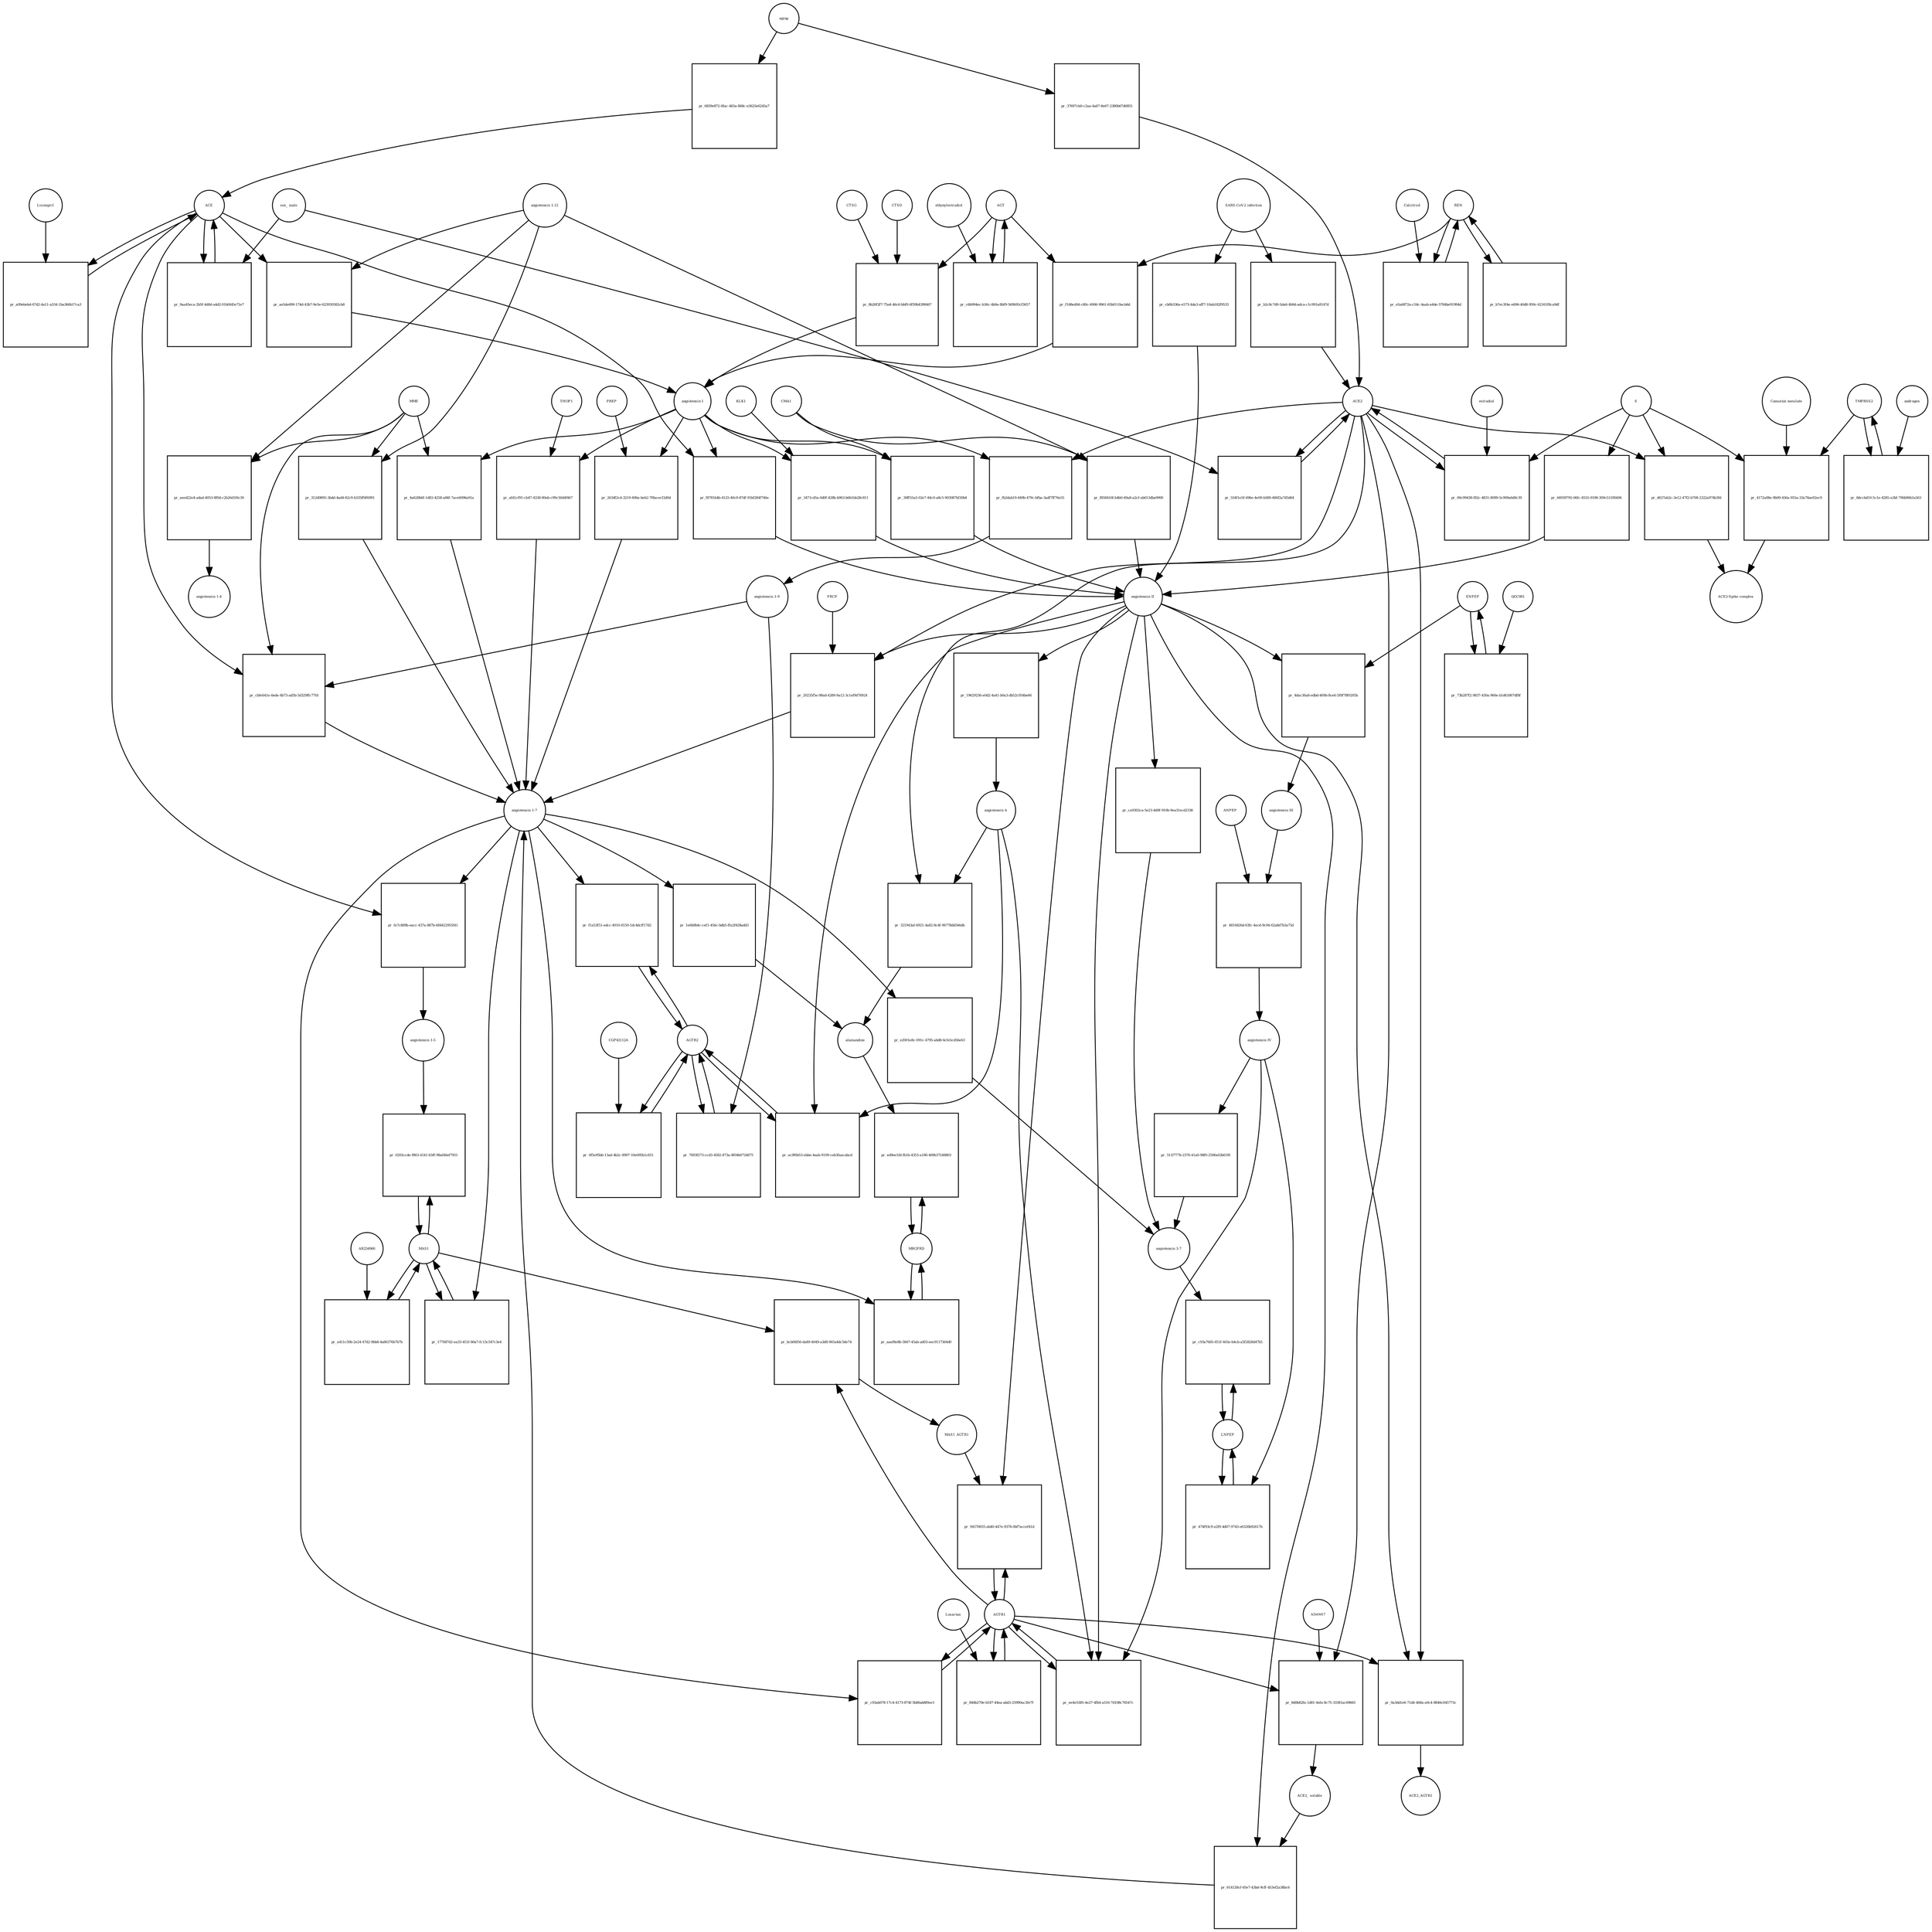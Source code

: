 strict digraph  {
"angiotensin I" [annotation="urn_miriam_obo.chebi_CHEBI%3A2718", bipartite=0, cls="simple chemical", fontsize=4, label="angiotensin I", shape=circle];
"pr_f8781b4b-4125-40c9-87df-91bf284f746e" [annotation="", bipartite=1, cls=process, fontsize=4, label="pr_f8781b4b-4125-40c9-87df-91bf284f746e", shape=square];
"angiotensin II" [annotation="urn_miriam_obo.chebi_CHEBI%3A2718", bipartite=0, cls="simple chemical", fontsize=4, label="angiotensin II", shape=circle];
ACE [annotation="urn_miriam_hgnc_HGNC%3A2707", bipartite=0, cls=macromolecule, fontsize=4, label=ACE, shape=circle];
"pr_fb2dab19-449b-479c-bfba-3adf7ff76e55" [annotation="", bipartite=1, cls=process, fontsize=4, label="pr_fb2dab19-449b-479c-bfba-3adf7ff76e55", shape=square];
"angiotensin 1-9" [annotation="urn_miriam_obo.chebi_CHEBI%3A80128", bipartite=0, cls="simple chemical", fontsize=4, label="angiotensin 1-9", shape=circle];
ACE2 [annotation="urn_miriam_hgnc_HGNC%3A13557", bipartite=0, cls=macromolecule, fontsize=4, label=ACE2, shape=circle];
"pr_cbfe641e-6ede-4b73-ad5b-5d329ffc77fd" [annotation="", bipartite=1, cls=process, fontsize=4, label="pr_cbfe641e-6ede-4b73-ad5b-5d329ffc77fd", shape=square];
"angiotensin 1-7" [annotation="urn_miriam_obo.chebi_CHEBI%3A55438", bipartite=0, cls="simple chemical", fontsize=4, label="angiotensin 1-7", shape=circle];
MME [annotation="urn_miriam_hgnc_HGNC%3A7154", bipartite=0, cls=macromolecule, fontsize=4, label=MME, shape=circle];
"pr_20235f5e-98ad-4289-9a12-3c1ef9d76924" [annotation="", bipartite=1, cls=process, fontsize=4, label="pr_20235f5e-98ad-4289-9a12-3c1ef9d76924", shape=square];
PRCP [annotation="urn_miriam_hgnc_HGNC%3A9344", bipartite=0, cls=macromolecule, fontsize=4, label=PRCP, shape=circle];
"pr_fe7c889b-eacc-437a-887b-684422955f41" [annotation="", bipartite=1, cls=process, fontsize=4, label="pr_fe7c889b-eacc-437a-887b-684422955f41", shape=square];
"angiotensin 1-5" [annotation="urn_miriam_obo.chebi_CHEBI%3A80129", bipartite=0, cls="simple chemical", fontsize=4, label="angiotensin 1-5", shape=circle];
REN [annotation="urn_miriam_hgnc_HGNC%3A9958", bipartite=0, cls=macromolecule, fontsize=4, label=REN, shape=circle];
"pr_e5a6872a-c54c-4aab-a4de-5784be91994d" [annotation="", bipartite=1, cls="omitted process", fontsize=4, label="pr_e5a6872a-c54c-4aab-a4de-5784be91994d", shape=square];
Calcitriol [annotation="urn_miriam_obo.chebi_CHEBI%3A17823", bipartite=0, cls="simple chemical", fontsize=4, label=Calcitriol, shape=circle];
AGT [annotation="urn_miriam_hgnc_HGNC%3A333", bipartite=0, cls=macromolecule, fontsize=4, label=AGT, shape=circle];
"pr_f168ed04-c80c-4906-9961-65b0110acb6d" [annotation="", bipartite=1, cls=process, fontsize=4, label="pr_f168ed04-c80c-4906-9961-65b0110acb6d", shape=square];
"pr_4a628b6f-1d83-4258-a84f-7ace6096a91a" [annotation="", bipartite=1, cls=process, fontsize=4, label="pr_4a628b6f-1d83-4258-a84f-7ace6096a91a", shape=square];
MAS1 [annotation="urn_miriam_hgnc_HGNC%3A6899", bipartite=0, cls=macromolecule, fontsize=4, label=MAS1, shape=circle];
"pr_0203ccde-f863-4141-b5ff-98af46ef7931" [annotation="", bipartite=1, cls=process, fontsize=4, label="pr_0203ccde-f863-4141-b5ff-98af46ef7931", shape=square];
"pr_1e6b9b4c-cef1-456c-bdb5-ffa2f428add3" [annotation="", bipartite=1, cls=process, fontsize=4, label="pr_1e6b9b4c-cef1-456c-bdb5-ffa2f428add3", shape=square];
alamandine [annotation="urn_miriam_pubchem.compound_44192273", bipartite=0, cls="simple chemical", fontsize=4, label=alamandine, shape=circle];
"pr_19629236-e0d2-4a41-b0a3-db52c934be66" [annotation="", bipartite=1, cls=process, fontsize=4, label="pr_19629236-e0d2-4a41-b0a3-db52c934be66", shape=square];
"angiotensin A" [annotation="urn_miriam_kegg.compound_C20970|urn_miriam_pubchem.compound_91691124", bipartite=0, cls="simple chemical", fontsize=4, label="angiotensin A", shape=circle];
"pr_321943af-6921-4a82-8c4f-96778dd546db" [annotation="", bipartite=1, cls=process, fontsize=4, label="pr_321943af-6921-4a82-8c4f-96778dd546db", shape=square];
"pr_4dac36a8-edbd-469b-8ce6-5f0f78f0205b" [annotation="", bipartite=1, cls=process, fontsize=4, label="pr_4dac36a8-edbd-469b-8ce6-5f0f78f0205b", shape=square];
"angiotensin III" [annotation="urn_miriam_obo.chebi_CHEBI%3A89666", bipartite=0, cls="simple chemical", fontsize=4, label="angiotensin III", shape=circle];
ENPEP [annotation="urn_miriam_hgnc_HGNC%3A3355", bipartite=0, cls=macromolecule, fontsize=4, label=ENPEP, shape=circle];
"pr_4810d26d-63fc-4ecd-9c94-62a8d7b3a75d" [annotation="", bipartite=1, cls=process, fontsize=4, label="pr_4810d26d-63fc-4ecd-9c94-62a8d7b3a75d", shape=square];
"angiotensin IV" [annotation="urn_miriam_obo.chebi_CHEBI%3A80127", bipartite=0, cls="simple chemical", fontsize=4, label="angiotensin IV", shape=circle];
"ANPEP " [annotation="urn_miriam_hgnc_HGNC%3A500", bipartite=0, cls=macromolecule, fontsize=4, label="ANPEP ", shape=circle];
AGTR2 [annotation="urn_miriam_hgnc_HGNC%3A338", bipartite=0, cls=macromolecule, fontsize=4, label=AGTR2, shape=circle];
"pr_0f5e95bb-13ad-4b2c-8907-10e095b1c651" [annotation="", bipartite=1, cls=process, fontsize=4, label="pr_0f5e95bb-13ad-4b2c-8907-10e095b1c651", shape=square];
CGP42112A [annotation="urn_miriam_obo.chebi_CHEBI%3A147302", bipartite=0, cls="simple chemical", fontsize=4, label=CGP42112A, shape=circle];
"pr_b7ec3f4e-e696-40d8-959c-62161f8ca9df" [annotation="", bipartite=1, cls=process, fontsize=4, label="pr_b7ec3f4e-e696-40d8-959c-62161f8ca9df", shape=square];
"pr_8d0b82fa-1d81-4efa-8c75-33381ac69665" [annotation="", bipartite=1, cls=process, fontsize=4, label="pr_8d0b82fa-1d81-4efa-8c75-33381ac69665", shape=square];
"ACE2_ soluble" [annotation="urn_miriam_hgnc.symbol_ACE2", bipartite=0, cls=macromolecule, fontsize=4, label="ACE2_ soluble", shape=circle];
ADAM17 [annotation="urn_miriam_hgnc_HGNC%3A195", bipartite=0, cls=macromolecule, fontsize=4, label=ADAM17, shape=circle];
AGTR1 [annotation="urn_miriam_hgnc_HGNC%3A336", bipartite=0, cls=macromolecule, fontsize=4, label=AGTR1, shape=circle];
"pr_ac9f6b53-ebbe-4aab-9109-ceb3faacabcd" [annotation="", bipartite=1, cls=process, fontsize=4, label="pr_ac9f6b53-ebbe-4aab-9109-ceb3faacabcd", shape=square];
"pr_37697cb0-c2aa-4a67-8e67-2380b67d6855" [annotation="", bipartite=1, cls=process, fontsize=4, label="pr_37697cb0-c2aa-4a67-8e67-2380b67d6855", shape=square];
aging [annotation="urn_miriam_obo.go_GO%3A0007568", bipartite=0, cls=phenotype, fontsize=4, label=aging, shape=circle];
MRGPRD [annotation="urn_miriam_hgnc_HGNC%3A29626", bipartite=0, cls=macromolecule, fontsize=4, label=MRGPRD, shape=circle];
"pr_ed9ee1fd-fb1b-4353-a186-469b37248803" [annotation="", bipartite=1, cls=process, fontsize=4, label="pr_ed9ee1fd-fb1b-4353-a186-469b37248803", shape=square];
"pr_614128cf-65e7-43bd-9cff-453ef2a38bc6" [annotation="", bipartite=1, cls=process, fontsize=4, label="pr_614128cf-65e7-43bd-9cff-453ef2a38bc6", shape=square];
"pr_6839e872-0fac-465a-868c-e3625e6245a7" [annotation="", bipartite=1, cls=process, fontsize=4, label="pr_6839e872-0fac-465a-868c-e3625e6245a7", shape=square];
"pr_554f1e5f-696e-4e09-b589-486f2a7d5d64" [annotation="", bipartite=1, cls=process, fontsize=4, label="pr_554f1e5f-696e-4e09-b589-486f2a7d5d64", shape=square];
"sex_ male" [annotation=urn_miriam_mesh_D008297, bipartite=0, cls=phenotype, fontsize=4, label="sex_ male", shape=circle];
"pr_64939795-06fc-4555-9198-309c51595606" [annotation="", bipartite=1, cls=process, fontsize=4, label="pr_64939795-06fc-4555-9198-309c51595606", shape=square];
S [annotation="urn_miriam_uniprot_P0DTC2|urn_miriam_uniprot_P59594", bipartite=0, cls=macromolecule, fontsize=4, label=S, shape=circle];
"pr_9aa45eca-2b5f-4d0d-a4d2-01bf445e71e7" [annotation="", bipartite=1, cls=process, fontsize=4, label="pr_9aa45eca-2b5f-4d0d-a4d2-01bf445e71e7", shape=square];
"pr_ee4e5385-4e27-4fb4-a516-7d108c76547c" [annotation="", bipartite=1, cls=process, fontsize=4, label="pr_ee4e5385-4e27-4fb4-a516-7d108c76547c", shape=square];
"pr_0a3dd1e6-71d4-468a-a9c4-8846c045773c" [annotation="", bipartite=1, cls=process, fontsize=4, label="pr_0a3dd1e6-71d4-468a-a9c4-8846c045773c", shape=square];
ACE2_AGTR1 [annotation=urn_miriam_pubmed_25225202, bipartite=0, cls=complex, fontsize=4, label=ACE2_AGTR1, shape=circle];
"pr_d637ab2c-3e12-47f2-b708-2322a974b3fd" [annotation="", bipartite=1, cls=process, fontsize=4, label="pr_d637ab2c-3e12-47f2-b708-2322a974b3fd", shape=square];
"ACE2-Spike complex" [annotation=urn_miriam_pubmed_32275855, bipartite=0, cls=complex, fontsize=4, label="ACE2-Spike complex", shape=circle];
"pr_cb0b336a-e573-4da3-aff7-10ab182f9533" [annotation="", bipartite=1, cls=process, fontsize=4, label="pr_cb0b336a-e573-4da3-aff7-10ab182f9533", shape=square];
"SARS-CoV-2 infection" [annotation="urn_miriam_taxonomy_2697049|urn_miriam_mesh_C000657245", bipartite=0, cls=phenotype, fontsize=4, label="SARS-CoV-2 infection", shape=circle];
"angiotensin 1-12" [annotation=urn_miriam_pubmed_27465904, bipartite=0, cls="simple chemical", fontsize=4, label="angiotensin 1-12", shape=circle];
"pr_f858416f-b4b0-49a8-a2cf-ab613dba9900" [annotation="", bipartite=1, cls=process, fontsize=4, label="pr_f858416f-b4b0-49a8-a2cf-ab613dba9900", shape=square];
CMA1 [annotation="urn_miriam_hgnc_HGNC%3A2097", bipartite=0, cls=macromolecule, fontsize=4, label=CMA1, shape=circle];
TMPRSS2 [annotation="urn_miriam_hgnc_HGNC%3A11876", bipartite=0, cls=macromolecule, fontsize=4, label=TMPRSS2, shape=circle];
"pr_8dccbd10-5c1e-4285-a3bf-796b96b1a563" [annotation="", bipartite=1, cls="omitted process", fontsize=4, label="pr_8dccbd10-5c1e-4285-a3bf-796b96b1a563", shape=square];
androgen [annotation="urn_miriam_obo.chebi_CHEBI%3A50113", bipartite=0, cls="simple chemical", fontsize=4, label=androgen, shape=circle];
"pr_aeed22e4-adad-4053-8f0d-c2b26d1f6c30" [annotation="", bipartite=1, cls=process, fontsize=4, label="pr_aeed22e4-adad-4053-8f0d-c2b26d1f6c30", shape=square];
"angiotensin 1-4" [annotation=urn_miriam_pubmed_22490446, bipartite=0, cls="simple chemical", fontsize=4, label="angiotensin 1-4", shape=circle];
"pr_bcbf4856-da89-4049-a3d8-965a4dc5de74" [annotation="", bipartite=1, cls=process, fontsize=4, label="pr_bcbf4856-da89-4049-a3d8-965a4dc5de74", shape=square];
MAS1_AGTR1 [annotation=urn_miriam_pubmed_15809376, bipartite=0, cls=complex, fontsize=4, label=MAS1_AGTR1, shape=circle];
"pr_94570655-ab40-447e-9378-0bf7accef41d" [annotation="", bipartite=1, cls=process, fontsize=4, label="pr_94570655-ab40-447e-9378-0bf7accef41d", shape=square];
"pr_a09ebebd-67d2-4a11-a534-1ba366b17ca3" [annotation="", bipartite=1, cls=process, fontsize=4, label="pr_a09ebebd-67d2-4a11-a534-1ba366b17ca3", shape=square];
Lisinopril [annotation="urn_miriam_obo.chebi_CHEBI%3A43755", bipartite=0, cls="simple chemical", fontsize=4, label=Lisinopril, shape=circle];
"pr_ae5de699-174d-43b7-9e5e-623930382cb8" [annotation="", bipartite=1, cls=process, fontsize=4, label="pr_ae5de699-174d-43b7-9e5e-623930382cb8", shape=square];
LNPEP [annotation="urn_miriam_hgnc_HGNC%3A6656", bipartite=0, cls=macromolecule, fontsize=4, label=LNPEP, shape=circle];
"pr_474f93c9-a2f9-4d07-9743-e6326b92617b" [annotation="", bipartite=1, cls=process, fontsize=4, label="pr_474f93c9-a2f9-4d07-9743-e6326b92617b", shape=square];
"pr_312d0895-3bdd-4ad4-82c9-b335ff6f6991" [annotation="", bipartite=1, cls=process, fontsize=4, label="pr_312d0895-3bdd-4ad4-82c9-b335ff6f6991", shape=square];
"pr_a411c50b-2e24-47d2-9bb8-4a86376b7b7b" [annotation="", bipartite=1, cls=process, fontsize=4, label="pr_a411c50b-2e24-47d2-9bb8-4a86376b7b7b", shape=square];
AR234960 [annotation="urn_miriam_pubchem.compound_146025955", bipartite=0, cls="simple chemical", fontsize=4, label=AR234960, shape=circle];
"pr_73b287f2-9837-430a-960e-b1d61867df8f" [annotation="", bipartite=1, cls=process, fontsize=4, label="pr_73b287f2-9837-430a-960e-b1d61867df8f", shape=square];
QGC001 [annotation=urn_miriam_pubmed_24337978, bipartite=0, cls="simple chemical", fontsize=4, label=QGC001, shape=circle];
"pr_8b20f2f7-75a4-46c6-bbf0-6f59b4398467" [annotation="", bipartite=1, cls=process, fontsize=4, label="pr_8b20f2f7-75a4-46c6-bbf0-6f59b4398467", shape=square];
CTSD [annotation="urn_miriam_hgnc_HGNC%3A2529", bipartite=0, cls=macromolecule, fontsize=4, label=CTSD, shape=circle];
CTSG [annotation="urn_miriam_hgnc_HGNC%3A2532", bipartite=0, cls=macromolecule, fontsize=4, label=CTSG, shape=circle];
"pr_30ff55a5-02e7-44c0-a8c5-903087bf30b4" [annotation="", bipartite=1, cls=process, fontsize=4, label="pr_30ff55a5-02e7-44c0-a8c5-903087bf30b4", shape=square];
"pr_3471cd5a-0d0f-428b-b963-b6b1bb28c811" [annotation="", bipartite=1, cls=process, fontsize=4, label="pr_3471cd5a-0d0f-428b-b963-b6b1bb28c811", shape=square];
KLK1 [annotation="urn_miriam_hgnc_HGNC%3A6357", bipartite=0, cls=macromolecule, fontsize=4, label=KLK1, shape=circle];
"pr_afd1cf91-cb47-4338-80eb-c99c50d4f467" [annotation="", bipartite=1, cls=process, fontsize=4, label="pr_afd1cf91-cb47-4338-80eb-c99c50d4f467", shape=square];
THOP1 [annotation="urn_miriam_hgnc_HGNC%3A11793", bipartite=0, cls=macromolecule, fontsize=4, label=THOP1, shape=circle];
"pr_2634f2cd-3219-496a-beb2-7f8acecf2d0d" [annotation="", bipartite=1, cls=process, fontsize=4, label="pr_2634f2cd-3219-496a-beb2-7f8acecf2d0d", shape=square];
PREP [annotation="urn_miriam_hgnc_HGNC%3A9358", bipartite=0, cls=macromolecule, fontsize=4, label=PREP, shape=circle];
"pr_846b270e-b187-44ea-abd3-25990ac3fe7f" [annotation="", bipartite=1, cls=process, fontsize=4, label="pr_846b270e-b187-44ea-abd3-25990ac3fe7f", shape=square];
Losartan [annotation="urn_miriam_obo.chebi_CHEBI%3A6541", bipartite=0, cls="simple chemical", fontsize=4, label=Losartan, shape=circle];
"pr_c93ab078-17c4-4173-874f-5b86ab8f0ee1" [annotation="", bipartite=1, cls=process, fontsize=4, label="pr_c93ab078-17c4-4173-874f-5b86ab8f0ee1", shape=square];
"pr_f1a53f51-edcc-4910-8150-1dc4dcff17d2" [annotation="", bipartite=1, cls=process, fontsize=4, label="pr_f1a53f51-edcc-4910-8150-1dc4dcff17d2", shape=square];
"pr_7693f273-ccd3-4582-873a-8f04b0724875" [annotation="", bipartite=1, cls=process, fontsize=4, label="pr_7693f273-ccd3-4582-873a-8f04b0724875", shape=square];
"pr_177687d2-ea33-451f-80a7-fc13c547c3e4" [annotation="", bipartite=1, cls=process, fontsize=4, label="pr_177687d2-ea33-451f-80a7-fc13c547c3e4", shape=square];
"pr_aaef8e8b-5847-45ab-ad03-eec9117364d0" [annotation="", bipartite=1, cls=process, fontsize=4, label="pr_aaef8e8b-5847-45ab-ad03-eec9117364d0", shape=square];
"pr_e2001e8c-091c-4795-abd8-6cfe5cd56e63" [annotation="", bipartite=1, cls=process, fontsize=4, label="pr_e2001e8c-091c-4795-abd8-6cfe5cd56e63", shape=square];
"angiotensin 3-7" [annotation=urn_miriam_pubmed_30934934, bipartite=0, cls="simple chemical", fontsize=4, label="angiotensin 3-7", shape=circle];
"pr_ca9302ca-5e23-4d9f-910b-9ea31ecd2336" [annotation="", bipartite=1, cls=process, fontsize=4, label="pr_ca9302ca-5e23-4d9f-910b-9ea31ecd2336", shape=square];
"pr_511f777b-2376-41a0-98f0-2506a02b61f6" [annotation="", bipartite=1, cls=process, fontsize=4, label="pr_511f777b-2376-41a0-98f0-2506a02b61f6", shape=square];
"pr_4172a08e-9b09-456a-955a-33a78ae92ec9" [annotation="", bipartite=1, cls="omitted process", fontsize=4, label="pr_4172a08e-9b09-456a-955a-33a78ae92ec9", shape=square];
"Camostat mesilate" [annotation="urn_miriam_obo.chebi_CHEBI%3A135632", bipartite=0, cls="simple chemical", fontsize=4, label="Camostat mesilate", shape=circle];
"pr_c93a7665-651f-403e-b4cb-a5f2828d47b5" [annotation="", bipartite=1, cls=process, fontsize=4, label="pr_c93a7665-651f-403e-b4cb-a5f2828d47b5", shape=square];
"pr_00c99438-f82c-4831-8099-5c909a6d9c39" [annotation="", bipartite=1, cls="omitted process", fontsize=4, label="pr_00c99438-f82c-4831-8099-5c909a6d9c39", shape=square];
estradiol [annotation="urn_miriam_obo.chebi_CHEBI%3A16469", bipartite=0, cls="simple chemical", fontsize=4, label=estradiol, shape=circle];
"pr_c6b994ec-b36c-4b9a-8bf9-569b93cf3657" [annotation="", bipartite=1, cls="omitted process", fontsize=4, label="pr_c6b994ec-b36c-4b9a-8bf9-569b93cf3657", shape=square];
ethynylestradiol [annotation="urn_miriam_obo.chebi_CHEBI%3A4903", bipartite=0, cls="simple chemical", fontsize=4, label=ethynylestradiol, shape=circle];
"pr_b2c8c7d9-5da6-4b9d-adca-c1c991a8147d" [annotation="", bipartite=1, cls=process, fontsize=4, label="pr_b2c8c7d9-5da6-4b9d-adca-c1c991a8147d", shape=square];
"angiotensin I" -> "pr_f8781b4b-4125-40c9-87df-91bf284f746e"  [annotation="", interaction_type=consumption];
"angiotensin I" -> "pr_fb2dab19-449b-479c-bfba-3adf7ff76e55"  [annotation="", interaction_type=consumption];
"angiotensin I" -> "pr_4a628b6f-1d83-4258-a84f-7ace6096a91a"  [annotation="", interaction_type=consumption];
"angiotensin I" -> "pr_30ff55a5-02e7-44c0-a8c5-903087bf30b4"  [annotation="", interaction_type=consumption];
"angiotensin I" -> "pr_3471cd5a-0d0f-428b-b963-b6b1bb28c811"  [annotation="", interaction_type=consumption];
"angiotensin I" -> "pr_afd1cf91-cb47-4338-80eb-c99c50d4f467"  [annotation="", interaction_type=consumption];
"angiotensin I" -> "pr_2634f2cd-3219-496a-beb2-7f8acecf2d0d"  [annotation="", interaction_type=consumption];
"pr_f8781b4b-4125-40c9-87df-91bf284f746e" -> "angiotensin II"  [annotation="", interaction_type=production];
"angiotensin II" -> "pr_20235f5e-98ad-4289-9a12-3c1ef9d76924"  [annotation="", interaction_type=consumption];
"angiotensin II" -> "pr_19629236-e0d2-4a41-b0a3-db52c934be66"  [annotation="", interaction_type=consumption];
"angiotensin II" -> "pr_4dac36a8-edbd-469b-8ce6-5f0f78f0205b"  [annotation="", interaction_type=consumption];
"angiotensin II" -> "pr_ac9f6b53-ebbe-4aab-9109-ceb3faacabcd"  [annotation="urn_miriam_pubmed_17630322|urn_miriam_taxonomy_9606|urn_miriam_pubmed_17138938", interaction_type=stimulation];
"angiotensin II" -> "pr_614128cf-65e7-43bd-9cff-453ef2a38bc6"  [annotation="", interaction_type=consumption];
"angiotensin II" -> "pr_ee4e5385-4e27-4fb4-a516-7d108c76547c"  [annotation="urn_miriam_pubmed_26497614|urn_miriam_taxonomy_10116|urn_miriam_pubmed_17630322|urn_miriam_pubmed_32333398|urn_miriam_pubmed_17138938|urn_miriam_taxonomy_9606", interaction_type=stimulation];
"angiotensin II" -> "pr_0a3dd1e6-71d4-468a-a9c4-8846c045773c"  [annotation="urn_miriam_pubmed_25225202|urn_miriam_taxonomy_9606", interaction_type=inhibition];
"angiotensin II" -> "pr_94570655-ab40-447e-9378-0bf7accef41d"  [annotation="urn_miriam_pubmed_15809376|urn_miriam_taxonomy_9606", interaction_type=stimulation];
"angiotensin II" -> "pr_ca9302ca-5e23-4d9f-910b-9ea31ecd2336"  [annotation="", interaction_type=consumption];
ACE -> "pr_f8781b4b-4125-40c9-87df-91bf284f746e"  [annotation="urn_miriam_taxonomy_9606|urn_miriam_pubmed_10969042", interaction_type=catalysis];
ACE -> "pr_cbfe641e-6ede-4b73-ad5b-5d329ffc77fd"  [annotation="urn_miriam_pubmed_15283675|urn_miriam_taxonomy_9606", interaction_type=catalysis];
ACE -> "pr_fe7c889b-eacc-437a-887b-684422955f41"  [annotation="urn_miriam_pubmed_10969042|urn_miriam_taxonomy_9606", interaction_type=catalysis];
ACE -> "pr_9aa45eca-2b5f-4d0d-a4d2-01bf445e71e7"  [annotation="", interaction_type=consumption];
ACE -> "pr_a09ebebd-67d2-4a11-a534-1ba366b17ca3"  [annotation="", interaction_type=consumption];
ACE -> "pr_ae5de699-174d-43b7-9e5e-623930382cb8"  [annotation="urn_miriam_pubmed_22490446|urn_miriam_taxonomy_10116", interaction_type=catalysis];
"pr_fb2dab19-449b-479c-bfba-3adf7ff76e55" -> "angiotensin 1-9"  [annotation="", interaction_type=production];
"angiotensin 1-9" -> "pr_cbfe641e-6ede-4b73-ad5b-5d329ffc77fd"  [annotation="", interaction_type=consumption];
"angiotensin 1-9" -> "pr_7693f273-ccd3-4582-873a-8f04b0724875"  [annotation="urn_miriam_pubmed_30048754|urn_miriam_taxonomy_10116", interaction_type=stimulation];
ACE2 -> "pr_fb2dab19-449b-479c-bfba-3adf7ff76e55"  [annotation="urn_miriam_pubmed_10969042|urn_miriam_taxonomy_9606", interaction_type=catalysis];
ACE2 -> "pr_20235f5e-98ad-4289-9a12-3c1ef9d76924"  [annotation="urn_miriam_taxonomy_10090|urn_miriam_pubmed_23392115", interaction_type=catalysis];
ACE2 -> "pr_321943af-6921-4a82-8c4f-96778dd546db"  [annotation="urn_miriam_pubmed_23446738|urn_miriam_taxonomy_9606", interaction_type=catalysis];
ACE2 -> "pr_8d0b82fa-1d81-4efa-8c75-33381ac69665"  [annotation="", interaction_type=consumption];
ACE2 -> "pr_554f1e5f-696e-4e09-b589-486f2a7d5d64"  [annotation="", interaction_type=consumption];
ACE2 -> "pr_0a3dd1e6-71d4-468a-a9c4-8846c045773c"  [annotation="", interaction_type=consumption];
ACE2 -> "pr_d637ab2c-3e12-47f2-b708-2322a974b3fd"  [annotation="", interaction_type=consumption];
ACE2 -> "pr_00c99438-f82c-4831-8099-5c909a6d9c39"  [annotation="", interaction_type=consumption];
"pr_cbfe641e-6ede-4b73-ad5b-5d329ffc77fd" -> "angiotensin 1-7"  [annotation="", interaction_type=production];
"angiotensin 1-7" -> "pr_fe7c889b-eacc-437a-887b-684422955f41"  [annotation="", interaction_type=consumption];
"angiotensin 1-7" -> "pr_1e6b9b4c-cef1-456c-bdb5-ffa2f428add3"  [annotation="", interaction_type=consumption];
"angiotensin 1-7" -> "pr_c93ab078-17c4-4173-874f-5b86ab8f0ee1"  [annotation="urn_miriam_pubmed_29928987|urn_miriam_taxonomy_9606", interaction_type=inhibition];
"angiotensin 1-7" -> "pr_f1a53f51-edcc-4910-8150-1dc4dcff17d2"  [annotation="urn_miriam_pubmed_15767466|urn_miriam_taxonomy_10116", interaction_type=stimulation];
"angiotensin 1-7" -> "pr_177687d2-ea33-451f-80a7-fc13c547c3e4"  [annotation="urn_miriam_pubmed_27217404|urn_miriam_taxonomy_9606", interaction_type=stimulation];
"angiotensin 1-7" -> "pr_aaef8e8b-5847-45ab-ad03-eec9117364d0"  [annotation="urn_miriam_pubmed_27217404|urn_miriam_taxonomy_9606", interaction_type=stimulation];
"angiotensin 1-7" -> "pr_e2001e8c-091c-4795-abd8-6cfe5cd56e63"  [annotation="", interaction_type=consumption];
MME -> "pr_cbfe641e-6ede-4b73-ad5b-5d329ffc77fd"  [annotation="urn_miriam_pubmed_15283675|urn_miriam_taxonomy_9606", interaction_type=catalysis];
MME -> "pr_4a628b6f-1d83-4258-a84f-7ace6096a91a"  [annotation="urn_miriam_taxonomy_9606|urn_miriam_pubmed_15283675", interaction_type=catalysis];
MME -> "pr_aeed22e4-adad-4053-8f0d-c2b26d1f6c30"  [annotation="urn_miriam_pubmed_22490446|urn_miriam_taxonomy_10116", interaction_type=catalysis];
MME -> "pr_312d0895-3bdd-4ad4-82c9-b335ff6f6991"  [annotation="urn_miriam_pubmed_22490446|urn_miriam_taxonomy_10116", interaction_type=catalysis];
"pr_20235f5e-98ad-4289-9a12-3c1ef9d76924" -> "angiotensin 1-7"  [annotation="", interaction_type=production];
PRCP -> "pr_20235f5e-98ad-4289-9a12-3c1ef9d76924"  [annotation="urn_miriam_taxonomy_10090|urn_miriam_pubmed_23392115", interaction_type=catalysis];
"pr_fe7c889b-eacc-437a-887b-684422955f41" -> "angiotensin 1-5"  [annotation="", interaction_type=production];
"angiotensin 1-5" -> "pr_0203ccde-f863-4141-b5ff-98af46ef7931"  [annotation="urn_miriam_pubmed_27660028|urn_miriam_taxonomy_10116", interaction_type=stimulation];
REN -> "pr_e5a6872a-c54c-4aab-a4de-5784be91994d"  [annotation="", interaction_type=consumption];
REN -> "pr_f168ed04-c80c-4906-9961-65b0110acb6d"  [annotation="urn_miriam_pubmed_10585461|urn_miriam_taxonomy_9606", interaction_type=catalysis];
REN -> "pr_b7ec3f4e-e696-40d8-959c-62161f8ca9df"  [annotation="", interaction_type=consumption];
"pr_e5a6872a-c54c-4aab-a4de-5784be91994d" -> REN  [annotation="", interaction_type=production];
Calcitriol -> "pr_e5a6872a-c54c-4aab-a4de-5784be91994d"  [annotation="urn_miriam_pubmed_12122115|urn_miriam_taxonomy_10090", interaction_type=inhibition];
AGT -> "pr_f168ed04-c80c-4906-9961-65b0110acb6d"  [annotation="", interaction_type=consumption];
AGT -> "pr_8b20f2f7-75a4-46c6-bbf0-6f59b4398467"  [annotation="", interaction_type=consumption];
AGT -> "pr_c6b994ec-b36c-4b9a-8bf9-569b93cf3657"  [annotation="", interaction_type=consumption];
"pr_f168ed04-c80c-4906-9961-65b0110acb6d" -> "angiotensin I"  [annotation="", interaction_type=production];
"pr_4a628b6f-1d83-4258-a84f-7ace6096a91a" -> "angiotensin 1-7"  [annotation="", interaction_type=production];
MAS1 -> "pr_0203ccde-f863-4141-b5ff-98af46ef7931"  [annotation="", interaction_type=consumption];
MAS1 -> "pr_bcbf4856-da89-4049-a3d8-965a4dc5de74"  [annotation="", interaction_type=consumption];
MAS1 -> "pr_a411c50b-2e24-47d2-9bb8-4a86376b7b7b"  [annotation="", interaction_type=consumption];
MAS1 -> "pr_177687d2-ea33-451f-80a7-fc13c547c3e4"  [annotation="", interaction_type=consumption];
"pr_0203ccde-f863-4141-b5ff-98af46ef7931" -> MAS1  [annotation="", interaction_type=production];
"pr_1e6b9b4c-cef1-456c-bdb5-ffa2f428add3" -> alamandine  [annotation="", interaction_type=production];
alamandine -> "pr_ed9ee1fd-fb1b-4353-a186-469b37248803"  [annotation="urn_miriam_pubmed_23446738|urn_miriam_taxonomy_9606", interaction_type=stimulation];
"pr_19629236-e0d2-4a41-b0a3-db52c934be66" -> "angiotensin A"  [annotation="", interaction_type=production];
"angiotensin A" -> "pr_321943af-6921-4a82-8c4f-96778dd546db"  [annotation="", interaction_type=consumption];
"angiotensin A" -> "pr_ac9f6b53-ebbe-4aab-9109-ceb3faacabcd"  [annotation="urn_miriam_pubmed_17630322|urn_miriam_taxonomy_9606|urn_miriam_pubmed_17138938", interaction_type=stimulation];
"angiotensin A" -> "pr_ee4e5385-4e27-4fb4-a516-7d108c76547c"  [annotation="urn_miriam_pubmed_26497614|urn_miriam_taxonomy_10116|urn_miriam_pubmed_17630322|urn_miriam_pubmed_32333398|urn_miriam_pubmed_17138938|urn_miriam_taxonomy_9606", interaction_type=stimulation];
"pr_321943af-6921-4a82-8c4f-96778dd546db" -> alamandine  [annotation="", interaction_type=production];
"pr_4dac36a8-edbd-469b-8ce6-5f0f78f0205b" -> "angiotensin III"  [annotation="", interaction_type=production];
"angiotensin III" -> "pr_4810d26d-63fc-4ecd-9c94-62a8d7b3a75d"  [annotation="", interaction_type=consumption];
ENPEP -> "pr_4dac36a8-edbd-469b-8ce6-5f0f78f0205b"  [annotation="urn_miriam_pubmed_8876246|urn_miriam_taxonomy_10090", interaction_type=catalysis];
ENPEP -> "pr_73b287f2-9837-430a-960e-b1d61867df8f"  [annotation="", interaction_type=consumption];
"pr_4810d26d-63fc-4ecd-9c94-62a8d7b3a75d" -> "angiotensin IV"  [annotation="", interaction_type=production];
"angiotensin IV" -> "pr_ee4e5385-4e27-4fb4-a516-7d108c76547c"  [annotation="urn_miriam_pubmed_26497614|urn_miriam_taxonomy_10116|urn_miriam_pubmed_17630322|urn_miriam_pubmed_32333398|urn_miriam_pubmed_17138938|urn_miriam_taxonomy_9606", interaction_type=stimulation];
"angiotensin IV" -> "pr_474f93c9-a2f9-4d07-9743-e6326b92617b"  [annotation="urn_miriam_pubmed_11707427|urn_miriam_taxonomy_9606", interaction_type=stimulation];
"angiotensin IV" -> "pr_511f777b-2376-41a0-98f0-2506a02b61f6"  [annotation="", interaction_type=consumption];
"ANPEP " -> "pr_4810d26d-63fc-4ecd-9c94-62a8d7b3a75d"  [annotation="urn_miriam_pubmed_8876246|urn_miriam_taxonomy_10090", interaction_type=catalysis];
AGTR2 -> "pr_0f5e95bb-13ad-4b2c-8907-10e095b1c651"  [annotation="", interaction_type=consumption];
AGTR2 -> "pr_ac9f6b53-ebbe-4aab-9109-ceb3faacabcd"  [annotation="", interaction_type=consumption];
AGTR2 -> "pr_f1a53f51-edcc-4910-8150-1dc4dcff17d2"  [annotation="", interaction_type=consumption];
AGTR2 -> "pr_7693f273-ccd3-4582-873a-8f04b0724875"  [annotation="", interaction_type=consumption];
"pr_0f5e95bb-13ad-4b2c-8907-10e095b1c651" -> AGTR2  [annotation="", interaction_type=production];
CGP42112A -> "pr_0f5e95bb-13ad-4b2c-8907-10e095b1c651"  [annotation="urn_miriam_pubmed_25014541|urn_miriam_taxonomy_9606", interaction_type=stimulation];
"pr_b7ec3f4e-e696-40d8-959c-62161f8ca9df" -> REN  [annotation="", interaction_type=production];
"pr_8d0b82fa-1d81-4efa-8c75-33381ac69665" -> "ACE2_ soluble"  [annotation="", interaction_type=production];
"ACE2_ soluble" -> "pr_614128cf-65e7-43bd-9cff-453ef2a38bc6"  [annotation="urn_miriam_pubmed_28512108|urn_miriam_taxonomy_9606", interaction_type=stimulation];
ADAM17 -> "pr_8d0b82fa-1d81-4efa-8c75-33381ac69665"  [annotation="urn_miriam_pubmed_24227843|urn_miriam_taxonomy_9606|urn_miriam_pubmed_32333398|urn_miriam_pubmed_28512108", interaction_type=catalysis];
AGTR1 -> "pr_8d0b82fa-1d81-4efa-8c75-33381ac69665"  [annotation="urn_miriam_pubmed_24227843|urn_miriam_taxonomy_9606|urn_miriam_pubmed_32333398|urn_miriam_pubmed_28512108", interaction_type=stimulation];
AGTR1 -> "pr_ee4e5385-4e27-4fb4-a516-7d108c76547c"  [annotation="", interaction_type=consumption];
AGTR1 -> "pr_0a3dd1e6-71d4-468a-a9c4-8846c045773c"  [annotation="", interaction_type=consumption];
AGTR1 -> "pr_bcbf4856-da89-4049-a3d8-965a4dc5de74"  [annotation="", interaction_type=consumption];
AGTR1 -> "pr_94570655-ab40-447e-9378-0bf7accef41d"  [annotation="", interaction_type=consumption];
AGTR1 -> "pr_846b270e-b187-44ea-abd3-25990ac3fe7f"  [annotation="", interaction_type=consumption];
AGTR1 -> "pr_c93ab078-17c4-4173-874f-5b86ab8f0ee1"  [annotation="", interaction_type=consumption];
"pr_ac9f6b53-ebbe-4aab-9109-ceb3faacabcd" -> AGTR2  [annotation="", interaction_type=production];
"pr_37697cb0-c2aa-4a67-8e67-2380b67d6855" -> ACE2  [annotation="", interaction_type=production];
aging -> "pr_37697cb0-c2aa-4a67-8e67-2380b67d6855"  [annotation="urn_miriam_pubmed_20689271|urn_miriam_taxonomy_10116", interaction_type=inhibition];
aging -> "pr_6839e872-0fac-465a-868c-e3625e6245a7"  [annotation="urn_miriam_pubmed_20689271|urn_miriam_taxonomy_10116", interaction_type=stimulation];
MRGPRD -> "pr_ed9ee1fd-fb1b-4353-a186-469b37248803"  [annotation="", interaction_type=consumption];
MRGPRD -> "pr_aaef8e8b-5847-45ab-ad03-eec9117364d0"  [annotation="", interaction_type=consumption];
"pr_ed9ee1fd-fb1b-4353-a186-469b37248803" -> MRGPRD  [annotation="", interaction_type=production];
"pr_614128cf-65e7-43bd-9cff-453ef2a38bc6" -> "angiotensin 1-7"  [annotation="", interaction_type=production];
"pr_6839e872-0fac-465a-868c-e3625e6245a7" -> ACE  [annotation="", interaction_type=production];
"pr_554f1e5f-696e-4e09-b589-486f2a7d5d64" -> ACE2  [annotation="", interaction_type=production];
"sex_ male" -> "pr_554f1e5f-696e-4e09-b589-486f2a7d5d64"  [annotation="urn_miriam_pubmed_26171856|urn_miriam_taxonomy_10116", interaction_type=stimulation];
"sex_ male" -> "pr_9aa45eca-2b5f-4d0d-a4d2-01bf445e71e7"  [annotation="urn_miriam_pubmed_26171856|urn_miriam_taxonomy_10116", interaction_type=stimulation];
"pr_64939795-06fc-4555-9198-309c51595606" -> "angiotensin II"  [annotation="", interaction_type=production];
S -> "pr_64939795-06fc-4555-9198-309c51595606"  [annotation="urn_miriam_pubmed_16007097|urn_miriam_taxonomy_10090|urn_miriam_uniprot_P59594", interaction_type=stimulation];
S -> "pr_d637ab2c-3e12-47f2-b708-2322a974b3fd"  [annotation="", interaction_type=consumption];
S -> "pr_4172a08e-9b09-456a-955a-33a78ae92ec9"  [annotation="", interaction_type=consumption];
S -> "pr_00c99438-f82c-4831-8099-5c909a6d9c39"  [annotation="urn_miriam_pubmed_32432918|urn_miriam_taxonomy_9606|urn_miriam_pubmed_19864379|urn_miriam_uniprot_P59594", interaction_type=inhibition];
"pr_9aa45eca-2b5f-4d0d-a4d2-01bf445e71e7" -> ACE  [annotation="", interaction_type=production];
"pr_ee4e5385-4e27-4fb4-a516-7d108c76547c" -> AGTR1  [annotation="", interaction_type=production];
"pr_0a3dd1e6-71d4-468a-a9c4-8846c045773c" -> ACE2_AGTR1  [annotation="", interaction_type=production];
"pr_d637ab2c-3e12-47f2-b708-2322a974b3fd" -> "ACE2-Spike complex"  [annotation="", interaction_type=production];
"pr_cb0b336a-e573-4da3-aff7-10ab182f9533" -> "angiotensin II"  [annotation="", interaction_type=production];
"SARS-CoV-2 infection" -> "pr_cb0b336a-e573-4da3-aff7-10ab182f9533"  [annotation="urn_miriam_pubmed_32048163|urn_miriam_taxonomy_9606", interaction_type=stimulation];
"SARS-CoV-2 infection" -> "pr_b2c8c7d9-5da6-4b9d-adca-c1c991a8147d"  [annotation="urn_miriam_pubmed_32408336|urn_miriam_taxonomy_9606", interaction_type=inhibition];
"angiotensin 1-12" -> "pr_f858416f-b4b0-49a8-a2cf-ab613dba9900"  [annotation="", interaction_type=consumption];
"angiotensin 1-12" -> "pr_aeed22e4-adad-4053-8f0d-c2b26d1f6c30"  [annotation="", interaction_type=consumption];
"angiotensin 1-12" -> "pr_ae5de699-174d-43b7-9e5e-623930382cb8"  [annotation="", interaction_type=consumption];
"angiotensin 1-12" -> "pr_312d0895-3bdd-4ad4-82c9-b335ff6f6991"  [annotation="", interaction_type=consumption];
"pr_f858416f-b4b0-49a8-a2cf-ab613dba9900" -> "angiotensin II"  [annotation="", interaction_type=production];
CMA1 -> "pr_f858416f-b4b0-49a8-a2cf-ab613dba9900"  [annotation="urn_miriam_pubmed_22180785|urn_miriam_taxonomy_9606", interaction_type=catalysis];
CMA1 -> "pr_30ff55a5-02e7-44c0-a8c5-903087bf30b4"  [annotation="urn_miriam_pubmed_2266130|urn_miriam_taxonomy_9606", interaction_type=catalysis];
TMPRSS2 -> "pr_8dccbd10-5c1e-4285-a3bf-796b96b1a563"  [annotation="", interaction_type=consumption];
TMPRSS2 -> "pr_4172a08e-9b09-456a-955a-33a78ae92ec9"  [annotation="urn_miriam_pubmed_32142651|urn_miriam_taxonomy_9606|urn_miriam_uniprot_P0DTC2", interaction_type=stimulation];
"pr_8dccbd10-5c1e-4285-a3bf-796b96b1a563" -> TMPRSS2  [annotation="", interaction_type=production];
androgen -> "pr_8dccbd10-5c1e-4285-a3bf-796b96b1a563"  [annotation="urn_miriam_pubmed_10485450|urn_miriam_taxonomy_9606", interaction_type=stimulation];
"pr_aeed22e4-adad-4053-8f0d-c2b26d1f6c30" -> "angiotensin 1-4"  [annotation="", interaction_type=production];
"pr_bcbf4856-da89-4049-a3d8-965a4dc5de74" -> MAS1_AGTR1  [annotation="", interaction_type=production];
MAS1_AGTR1 -> "pr_94570655-ab40-447e-9378-0bf7accef41d"  [annotation="urn_miriam_pubmed_15809376|urn_miriam_taxonomy_9606", interaction_type=inhibition];
"pr_94570655-ab40-447e-9378-0bf7accef41d" -> AGTR1  [annotation="", interaction_type=production];
"pr_a09ebebd-67d2-4a11-a534-1ba366b17ca3" -> ACE  [annotation="", interaction_type=production];
Lisinopril -> "pr_a09ebebd-67d2-4a11-a534-1ba366b17ca3"  [annotation="urn_miriam_pubmed_2550696|urn_miriam_taxonomy_9606", interaction_type=inhibition];
"pr_ae5de699-174d-43b7-9e5e-623930382cb8" -> "angiotensin I"  [annotation="", interaction_type=production];
LNPEP -> "pr_474f93c9-a2f9-4d07-9743-e6326b92617b"  [annotation="", interaction_type=consumption];
LNPEP -> "pr_c93a7665-651f-403e-b4cb-a5f2828d47b5"  [annotation="", interaction_type=consumption];
"pr_474f93c9-a2f9-4d07-9743-e6326b92617b" -> LNPEP  [annotation="", interaction_type=production];
"pr_312d0895-3bdd-4ad4-82c9-b335ff6f6991" -> "angiotensin 1-7"  [annotation="", interaction_type=production];
"pr_a411c50b-2e24-47d2-9bb8-4a86376b7b7b" -> MAS1  [annotation="", interaction_type=production];
AR234960 -> "pr_a411c50b-2e24-47d2-9bb8-4a86376b7b7b"  [annotation="urn_miriam_pubmed_29287092|urn_miriam_taxonomy_9606", interaction_type=stimulation];
"pr_73b287f2-9837-430a-960e-b1d61867df8f" -> ENPEP  [annotation="", interaction_type=production];
QGC001 -> "pr_73b287f2-9837-430a-960e-b1d61867df8f"  [annotation="urn_miriam_pubmed_22710644|urn_miriam_taxonomy_10116", interaction_type=inhibition];
"pr_8b20f2f7-75a4-46c6-bbf0-6f59b4398467" -> "angiotensin I"  [annotation="", interaction_type=production];
CTSD -> "pr_8b20f2f7-75a4-46c6-bbf0-6f59b4398467"  [annotation="urn_miriam_pubmed_6172448|urn_miriam_taxonomy_9606", interaction_type=catalysis];
CTSG -> "pr_8b20f2f7-75a4-46c6-bbf0-6f59b4398467"  [annotation="urn_miriam_pubmed_6172448|urn_miriam_taxonomy_9606", interaction_type=catalysis];
"pr_30ff55a5-02e7-44c0-a8c5-903087bf30b4" -> "angiotensin II"  [annotation="", interaction_type=production];
"pr_3471cd5a-0d0f-428b-b963-b6b1bb28c811" -> "angiotensin II"  [annotation="", interaction_type=production];
KLK1 -> "pr_3471cd5a-0d0f-428b-b963-b6b1bb28c811"  [annotation="urn_miriam_taxonomy_9823|urn_miriam_pubmed_6555043", interaction_type=catalysis];
"pr_afd1cf91-cb47-4338-80eb-c99c50d4f467" -> "angiotensin 1-7"  [annotation="", interaction_type=production];
THOP1 -> "pr_afd1cf91-cb47-4338-80eb-c99c50d4f467"  [annotation="urn_miriam_pubmed_24041943|urn_miriam_taxonomy_10116", interaction_type=catalysis];
"pr_2634f2cd-3219-496a-beb2-7f8acecf2d0d" -> "angiotensin 1-7"  [annotation="", interaction_type=production];
PREP -> "pr_2634f2cd-3219-496a-beb2-7f8acecf2d0d"  [annotation="urn_miriam_pubmed_1310484|urn_miriam_taxonomy_9606", interaction_type=catalysis];
"pr_846b270e-b187-44ea-abd3-25990ac3fe7f" -> AGTR1  [annotation="", interaction_type=production];
Losartan -> "pr_846b270e-b187-44ea-abd3-25990ac3fe7f"  [annotation="urn_miriam_pubmed_24530803|urn_miriam_taxonomy_8355", interaction_type=inhibition];
"pr_c93ab078-17c4-4173-874f-5b86ab8f0ee1" -> AGTR1  [annotation="", interaction_type=production];
"pr_f1a53f51-edcc-4910-8150-1dc4dcff17d2" -> AGTR2  [annotation="", interaction_type=production];
"pr_7693f273-ccd3-4582-873a-8f04b0724875" -> AGTR2  [annotation="", interaction_type=production];
"pr_177687d2-ea33-451f-80a7-fc13c547c3e4" -> MAS1  [annotation="", interaction_type=production];
"pr_aaef8e8b-5847-45ab-ad03-eec9117364d0" -> MRGPRD  [annotation="", interaction_type=production];
"pr_e2001e8c-091c-4795-abd8-6cfe5cd56e63" -> "angiotensin 3-7"  [annotation="", interaction_type=production];
"angiotensin 3-7" -> "pr_c93a7665-651f-403e-b4cb-a5f2828d47b5"  [annotation="urn_miriam_pubmed_30934934|urn_miriam_taxonomy_40674", interaction_type=stimulation];
"pr_ca9302ca-5e23-4d9f-910b-9ea31ecd2336" -> "angiotensin 3-7"  [annotation="", interaction_type=production];
"pr_511f777b-2376-41a0-98f0-2506a02b61f6" -> "angiotensin 3-7"  [annotation="", interaction_type=production];
"pr_4172a08e-9b09-456a-955a-33a78ae92ec9" -> "ACE2-Spike complex"  [annotation="", interaction_type=production];
"Camostat mesilate" -> "pr_4172a08e-9b09-456a-955a-33a78ae92ec9"  [annotation="urn_miriam_pubmed_32142651|urn_miriam_taxonomy_9606|urn_miriam_uniprot_P0DTC2", interaction_type=inhibition];
"pr_c93a7665-651f-403e-b4cb-a5f2828d47b5" -> LNPEP  [annotation="", interaction_type=production];
"pr_00c99438-f82c-4831-8099-5c909a6d9c39" -> ACE2  [annotation="", interaction_type=production];
estradiol -> "pr_00c99438-f82c-4831-8099-5c909a6d9c39"  [annotation="urn_miriam_pubmed_32432918|urn_miriam_taxonomy_9606|urn_miriam_pubmed_19864379|urn_miriam_uniprot_P59594", interaction_type=inhibition];
"pr_c6b994ec-b36c-4b9a-8bf9-569b93cf3657" -> AGT  [annotation="", interaction_type=production];
ethynylestradiol -> "pr_c6b994ec-b36c-4b9a-8bf9-569b93cf3657"  [annotation="urn_miriam_pubmed_8351287|urn_miriam_taxonomy_10116", interaction_type=stimulation];
"pr_b2c8c7d9-5da6-4b9d-adca-c1c991a8147d" -> ACE2  [annotation="", interaction_type=production];
}
